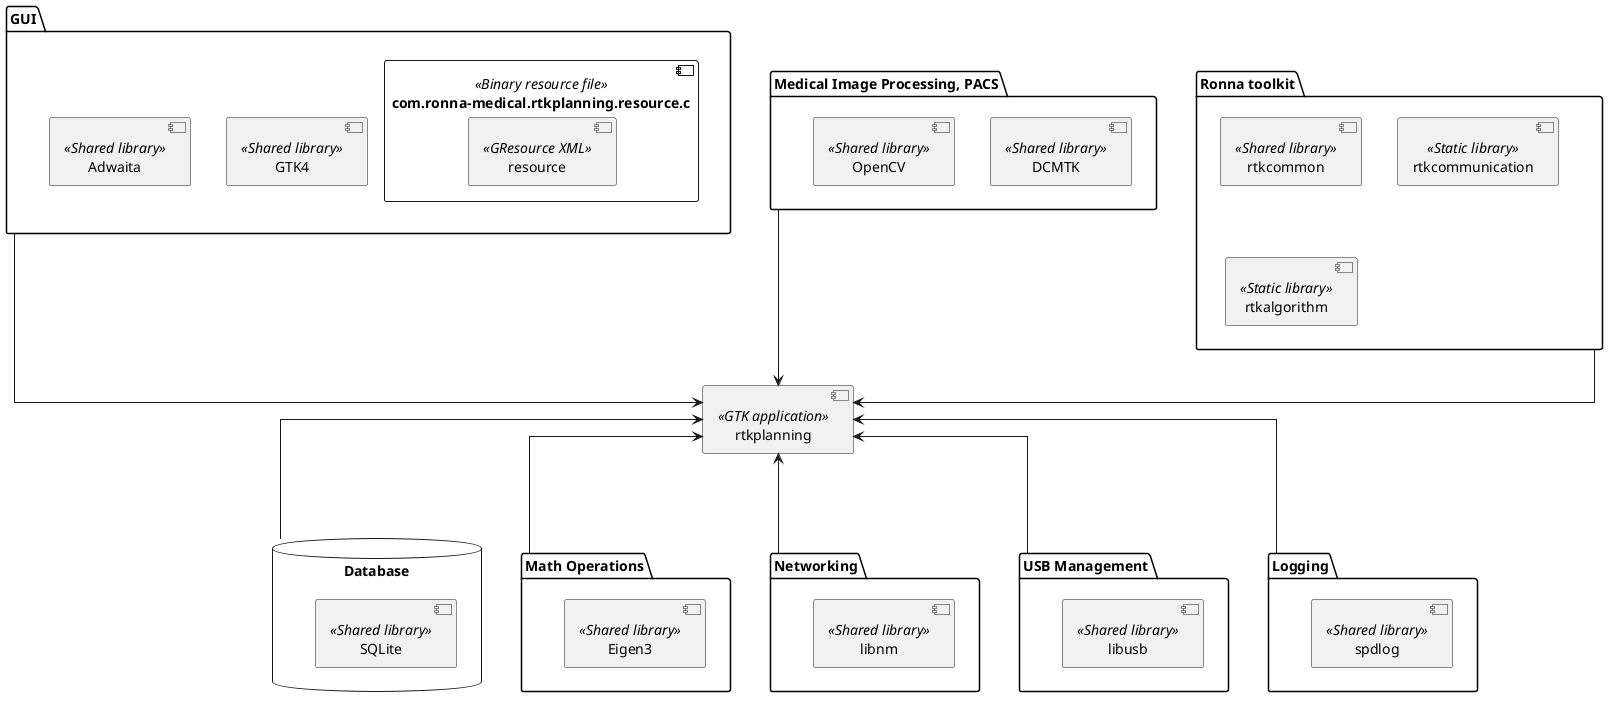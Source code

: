 @startuml rtkplanning_application

skinparam linetype polyline
skinparam linetype ortho

component rtkplanning <<GTK application>>

package "GUI" {
    [GTK4] <<Shared library>>
    [Adwaita] <<Shared library>>
    component [com.ronna-medical.rtkplanning.resource.c] <<Binary resource file>> {
        component [resource] <<GResource XML>>
    }
}
package "Medical Image Processing, PACS" {
    [DCMTK] <<Shared library>>
    [OpenCV] <<Shared library>>
}
package "Ronna toolkit" {
    [rtkcommon] <<Shared library>>
    [rtkcommunication] <<Static library>>
    [rtkalgorithm] <<Static library>>
}
database "Database" {
    [SQLite] <<Shared library>>
}
package "Math Operations" {
    [Eigen3] <<Shared library>>
}
package "Networking" {
    [libnm] <<Shared library>>
}
package "USB Management" {
    [libusb] <<Shared library>>
}
package "Logging" {
    [spdlog] <<Shared library>>
}

[GUI] ---> [rtkplanning]
[Medical Image Processing, PACS] ---> [rtkplanning]
[Database] -up--> [rtkplanning]
[Math Operations] -up--> [rtkplanning]
[Networking] -up--> [rtkplanning]
[USB Management] -up--> [rtkplanning]
[Logging] -up--> [rtkplanning]
[Ronna toolkit] ---> [rtkplanning]

@enduml
